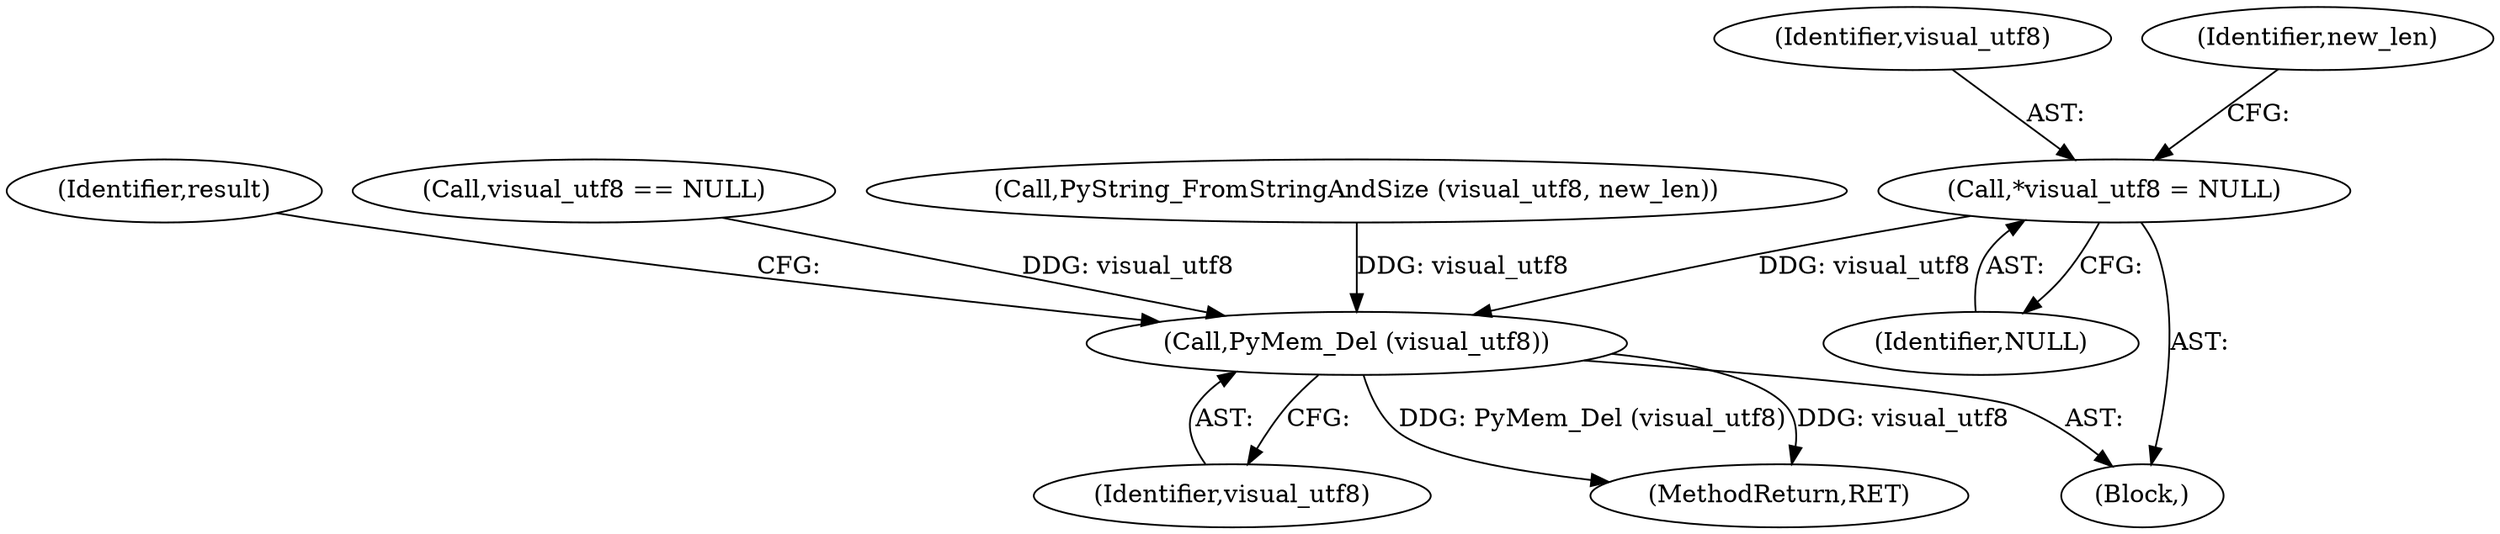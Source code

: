 digraph "1_pyfribidi_d2860c655357975e7b32d84e6b45e98f0dcecd7a_3@pointer" {
"1000128" [label="(Call,*visual_utf8 = NULL)"];
"1000242" [label="(Call,PyMem_Del (visual_utf8))"];
"1000128" [label="(Call,*visual_utf8 = NULL)"];
"1000245" [label="(Identifier,result)"];
"1000243" [label="(Identifier,visual_utf8)"];
"1000118" [label="(Block,)"];
"1000213" [label="(Call,visual_utf8 == NULL)"];
"1000229" [label="(Call,PyString_FromStringAndSize (visual_utf8, new_len))"];
"1000129" [label="(Identifier,visual_utf8)"];
"1000133" [label="(Identifier,new_len)"];
"1000246" [label="(MethodReturn,RET)"];
"1000130" [label="(Identifier,NULL)"];
"1000242" [label="(Call,PyMem_Del (visual_utf8))"];
"1000128" -> "1000118"  [label="AST: "];
"1000128" -> "1000130"  [label="CFG: "];
"1000129" -> "1000128"  [label="AST: "];
"1000130" -> "1000128"  [label="AST: "];
"1000133" -> "1000128"  [label="CFG: "];
"1000128" -> "1000242"  [label="DDG: visual_utf8"];
"1000242" -> "1000118"  [label="AST: "];
"1000242" -> "1000243"  [label="CFG: "];
"1000243" -> "1000242"  [label="AST: "];
"1000245" -> "1000242"  [label="CFG: "];
"1000242" -> "1000246"  [label="DDG: PyMem_Del (visual_utf8)"];
"1000242" -> "1000246"  [label="DDG: visual_utf8"];
"1000213" -> "1000242"  [label="DDG: visual_utf8"];
"1000229" -> "1000242"  [label="DDG: visual_utf8"];
}
